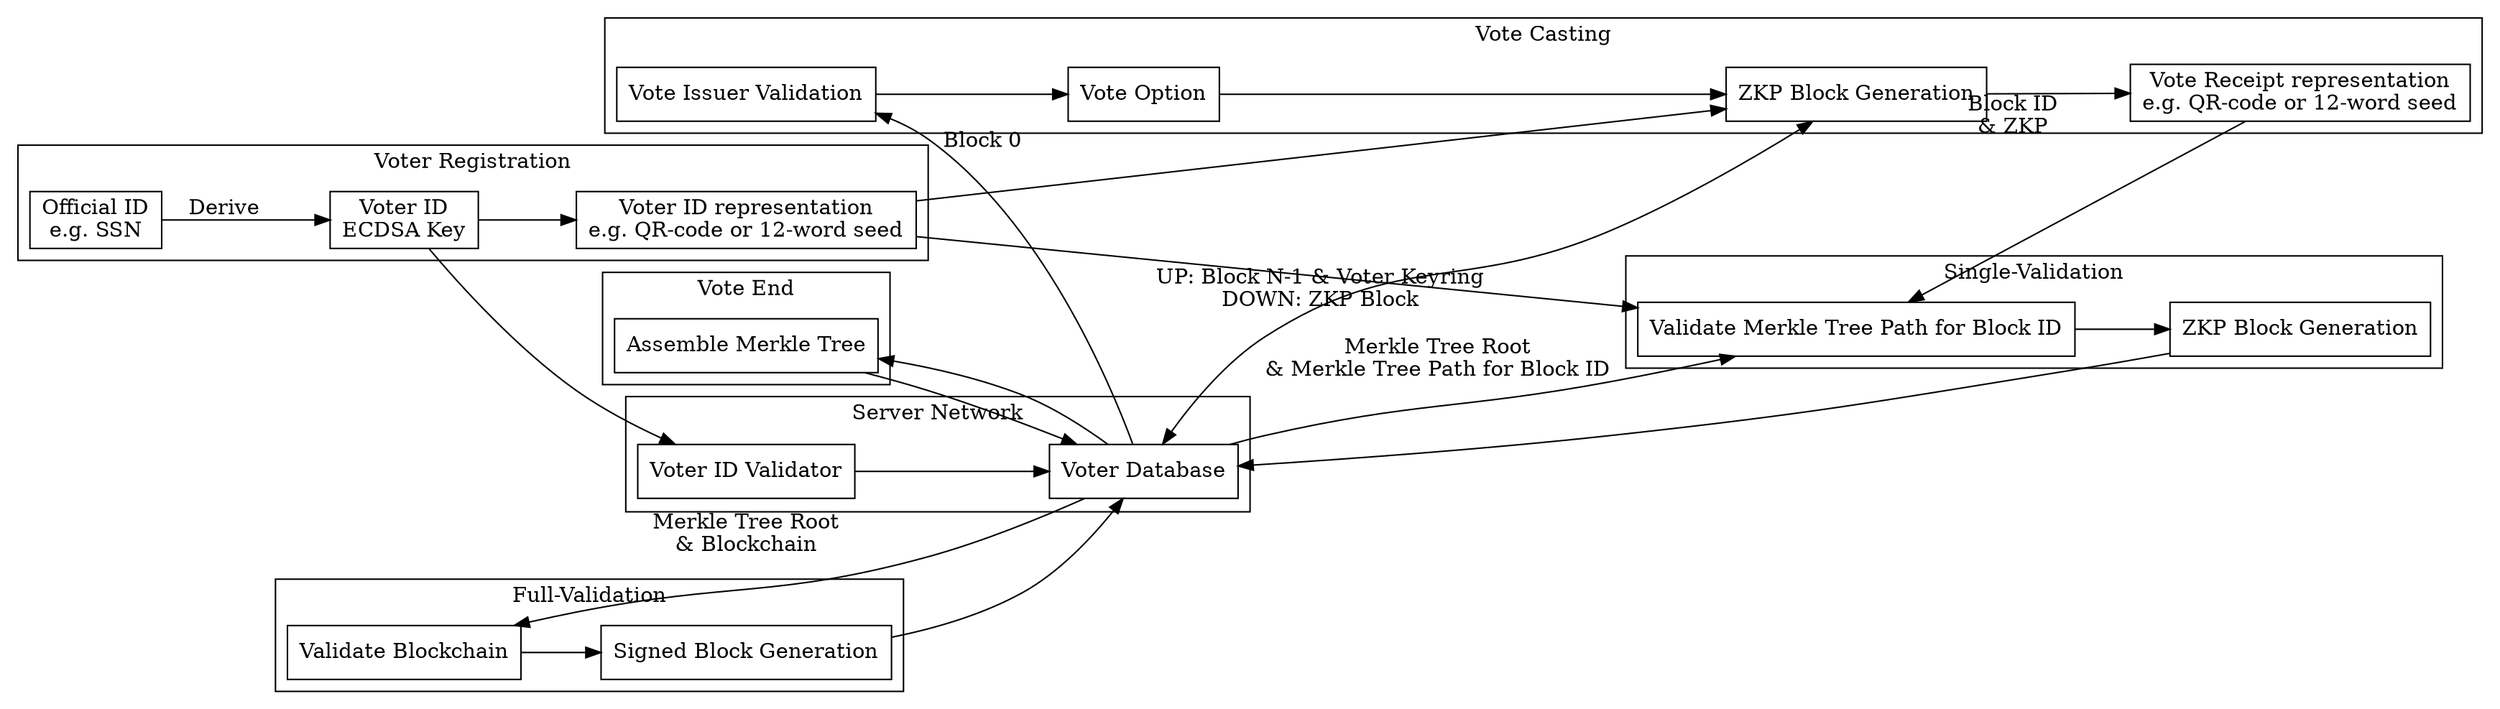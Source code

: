 digraph G {
    rankdir = LR
    
    subgraph cluster_vote_server {
        node [shape = record];
        label = "Server Network";
        
        vs0 [label = "Voter ID Validator"];
        vs1 [label = "Voter Database"];
        
        vs0 -> vs1;
    }
    
    subgraph cluster_vote_creation {
        #a0 [abel = ""];
    }
    
    subgraph cluster_voter_registration {
        node [shape = rectangle];
        label = "Voter Registration"
        
        vr0 [label = "Official ID\ne.g. SSN"];
        vr1 [label = "Voter ID\nECDSA Key"];
        vr2 [label = "Voter ID representation\ne.g. QR-code or 12-word seed"]
        
        vr0 -> vr1 [label = "Derive"];
        vr1 -> vs0;
        
        vr1 -> vr2;
    }
    
    subgraph cluster_vote_casting {
        node [shape = rectangle]
        label = "Vote Casting"
        
        vc0 [label = "Vote Issuer Validation"];
        vc1 [label = "Vote Option"];
        vc2 [label = "ZKP Block Generation"];
        vc3 [label = "Vote Receipt representation\ne.g. QR-code or 12-word seed"];
        
        vs1 -> vc0 [label = "Block 0"];
        vr2 -> vc2;
        vs1 -> vc2 [dir = both, xlabel = "UP: Block N-1 & Voter Keyring\nDOWN: ZKP Block"];
        
        vc0 -> vc1 -> vc2;
        
        vc2 -> vc3 [xlabel = "Block ID\n& ZKP"];
    }
    
    subgraph cluster_vote_end {
        node [shape = rectangle]
        label = "Vote End"
        
        ve0 [label = "Assemble Merkle Tree"];
        
        vs1 -> ve0 -> vs1;
    }
    
    subgraph cluster_single_validation {
        node [shape = rectangle]
        label = "Single-Validation"
        
        sv0 [label = "Validate Merkle Tree Path for Block ID"];
        sv1 [label = "ZKP Block Generation"];
        
        vs1 -> sv0 [label = "Merkle Tree Root\n& Merkle Tree Path for Block ID"];
        vr2 -> sv0;
        vc3 -> sv0;
        
        sv0 -> sv1;
        sv1 -> vs1;
    }
    
    subgraph cluster_full_validation {
        node [shape = rectangle]
        label = "Full-Validation"
        
        fv0 [label = "Validate Blockchain"];
        fv1 [label = "Signed Block Generation"]
        
        vs1 -> fv0 [label = "Merkle Tree Root\n& Blockchain"];
        
        fv0 -> fv1;
        fv1 -> vs1;
    }
}

